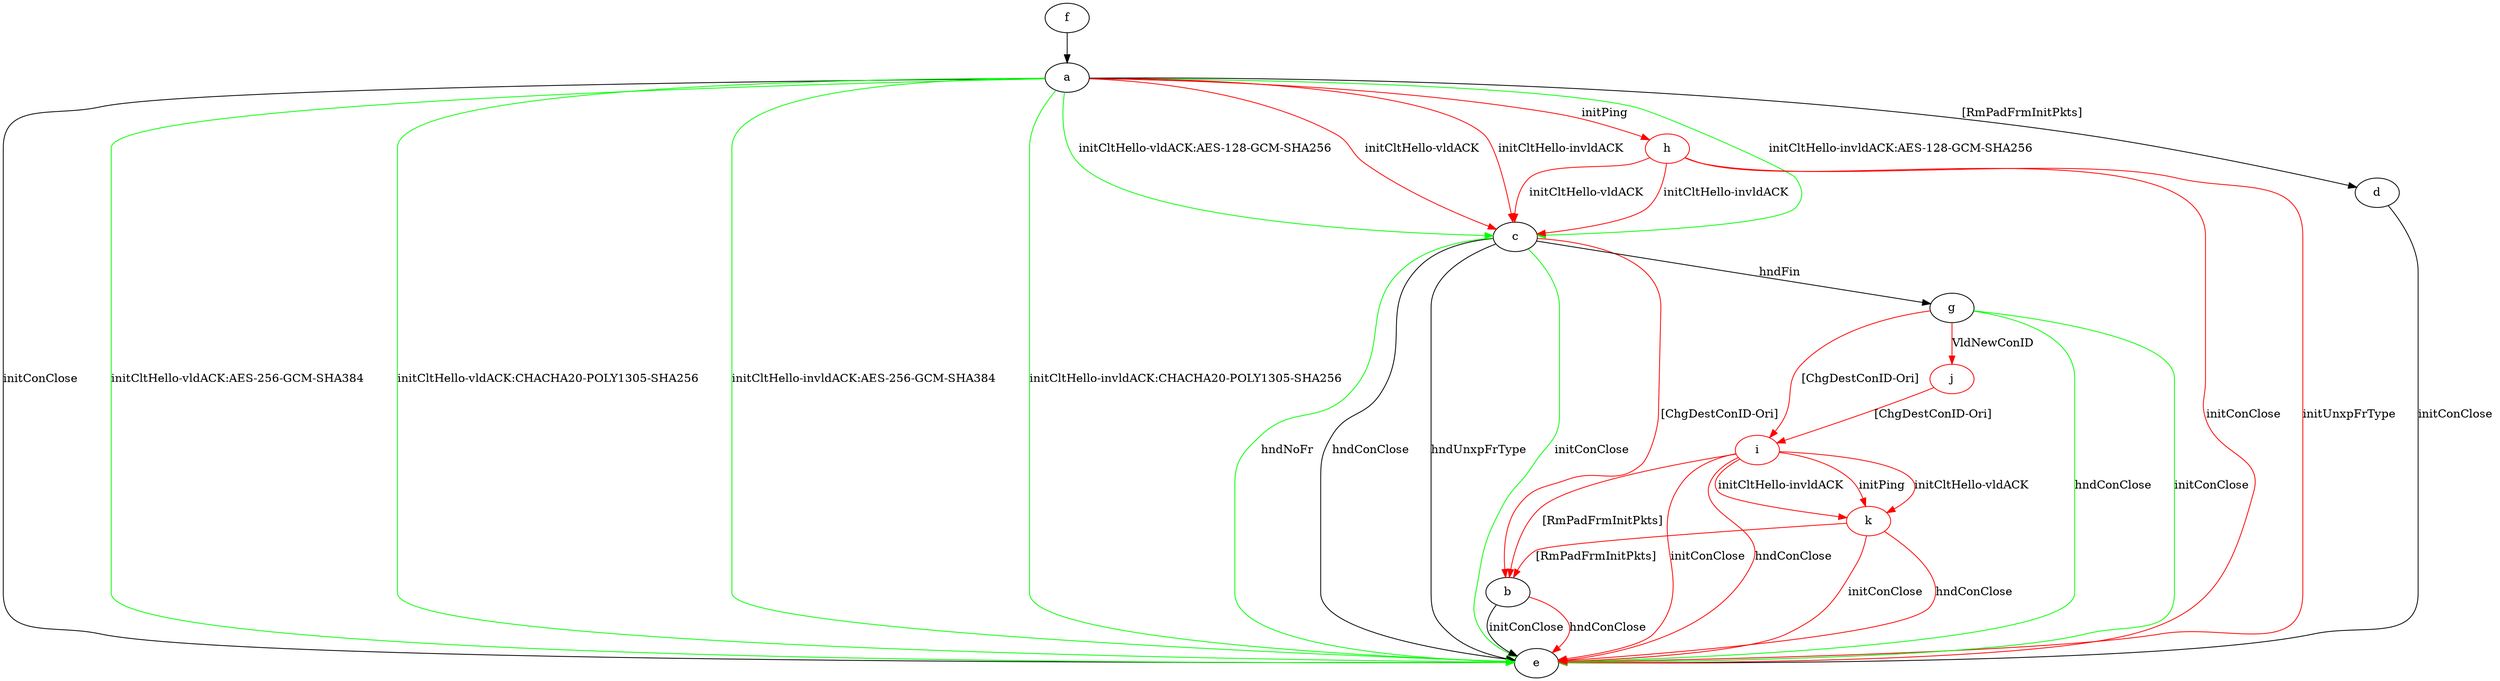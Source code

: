 digraph "" {
	a -> c	[key=0,
		color=green,
		label="initCltHello-vldACK:AES-128-GCM-SHA256 "];
	a -> c	[key=1,
		color=green,
		label="initCltHello-invldACK:AES-128-GCM-SHA256 "];
	a -> c	[key=2,
		color=red,
		label="initCltHello-vldACK "];
	a -> c	[key=3,
		color=red,
		label="initCltHello-invldACK "];
	a -> d	[key=0,
		label="[RmPadFrmInitPkts] "];
	a -> e	[key=0,
		label="initConClose "];
	a -> e	[key=1,
		color=green,
		label="initCltHello-vldACK:AES-256-GCM-SHA384 "];
	a -> e	[key=2,
		color=green,
		label="initCltHello-vldACK:CHACHA20-POLY1305-SHA256 "];
	a -> e	[key=3,
		color=green,
		label="initCltHello-invldACK:AES-256-GCM-SHA384 "];
	a -> e	[key=4,
		color=green,
		label="initCltHello-invldACK:CHACHA20-POLY1305-SHA256 "];
	h	[color=red];
	a -> h	[key=0,
		color=red,
		label="initPing "];
	b -> e	[key=0,
		label="initConClose "];
	b -> e	[key=1,
		color=red,
		label="hndConClose "];
	c -> b	[key=0,
		color=red,
		label="[ChgDestConID-Ori] "];
	c -> e	[key=0,
		label="hndConClose "];
	c -> e	[key=1,
		label="hndUnxpFrType "];
	c -> e	[key=2,
		color=green,
		label="initConClose "];
	c -> e	[key=3,
		color=green,
		label="hndNoFr "];
	c -> g	[key=0,
		label="hndFin "];
	d -> e	[key=0,
		label="initConClose "];
	f -> a	[key=0];
	g -> e	[key=0,
		color=green,
		label="initConClose "];
	g -> e	[key=1,
		color=green,
		label="hndConClose "];
	i	[color=red];
	g -> i	[key=0,
		color=red,
		label="[ChgDestConID-Ori] "];
	j	[color=red];
	g -> j	[key=0,
		color=red,
		label="VldNewConID "];
	h -> c	[key=0,
		color=red,
		label="initCltHello-vldACK "];
	h -> c	[key=1,
		color=red,
		label="initCltHello-invldACK "];
	h -> e	[key=0,
		color=red,
		label="initConClose "];
	h -> e	[key=1,
		color=red,
		label="initUnxpFrType "];
	i -> b	[key=0,
		color=red,
		label="[RmPadFrmInitPkts] "];
	i -> e	[key=0,
		color=red,
		label="initConClose "];
	i -> e	[key=1,
		color=red,
		label="hndConClose "];
	k	[color=red];
	i -> k	[key=0,
		color=red,
		label="initPing "];
	i -> k	[key=1,
		color=red,
		label="initCltHello-vldACK "];
	i -> k	[key=2,
		color=red,
		label="initCltHello-invldACK "];
	j -> i	[key=0,
		color=red,
		label="[ChgDestConID-Ori] "];
	k -> b	[key=0,
		color=red,
		label="[RmPadFrmInitPkts] "];
	k -> e	[key=0,
		color=red,
		label="initConClose "];
	k -> e	[key=1,
		color=red,
		label="hndConClose "];
}
